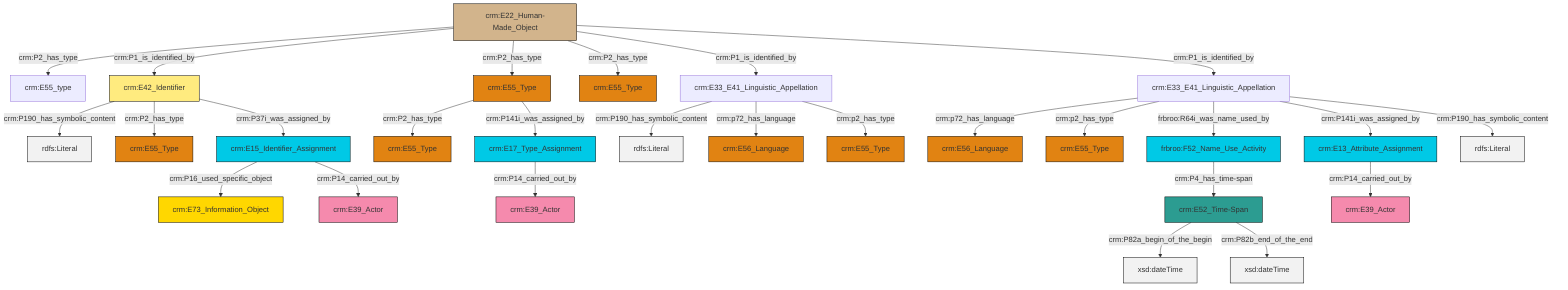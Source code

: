 graph TD
classDef Literal fill:#f2f2f2,stroke:#000000;
classDef CRM_Entity fill:#FFFFFF,stroke:#000000;
classDef Temporal_Entity fill:#00C9E6, stroke:#000000;
classDef Type fill:#E18312, stroke:#000000;
classDef Time-Span fill:#2C9C91, stroke:#000000;
classDef Appellation fill:#FFEB7F, stroke:#000000;
classDef Place fill:#008836, stroke:#000000;
classDef Persistent_Item fill:#B266B2, stroke:#000000;
classDef Conceptual_Object fill:#FFD700, stroke:#000000;
classDef Physical_Thing fill:#D2B48C, stroke:#000000;
classDef Actor fill:#f58aad, stroke:#000000;
classDef PC_Classes fill:#4ce600, stroke:#000000;
classDef Multi fill:#cccccc,stroke:#000000;

2["crm:E33_E41_Linguistic_Appellation"]:::Default -->|crm:P190_has_symbolic_content| 3[rdfs:Literal]:::Literal
4["crm:E33_E41_Linguistic_Appellation"]:::Default -->|crm:p72_has_language| 0["crm:E56_Language"]:::Type
5["crm:E52_Time-Span"]:::Time-Span -->|crm:P82a_begin_of_the_begin| 6[xsd:dateTime]:::Literal
7["crm:E22_Human-Made_Object"]:::Physical_Thing -->|crm:P2_has_type| 8["crm:E55_type"]:::Default
11["crm:E13_Attribute_Assignment"]:::Temporal_Entity -->|crm:P14_carried_out_by| 12["crm:E39_Actor"]:::Actor
13["crm:E15_Identifier_Assignment"]:::Temporal_Entity -->|crm:P16_used_specific_object| 14["crm:E73_Information_Object"]:::Conceptual_Object
7["crm:E22_Human-Made_Object"]:::Physical_Thing -->|crm:P1_is_identified_by| 17["crm:E42_Identifier"]:::Appellation
17["crm:E42_Identifier"]:::Appellation -->|crm:P190_has_symbolic_content| 19[rdfs:Literal]:::Literal
20["crm:E55_Type"]:::Type -->|crm:P2_has_type| 21["crm:E55_Type"]:::Type
5["crm:E52_Time-Span"]:::Time-Span -->|crm:P82b_end_of_the_end| 26[xsd:dateTime]:::Literal
9["crm:E17_Type_Assignment"]:::Temporal_Entity -->|crm:P14_carried_out_by| 28["crm:E39_Actor"]:::Actor
17["crm:E42_Identifier"]:::Appellation -->|crm:P2_has_type| 29["crm:E55_Type"]:::Type
2["crm:E33_E41_Linguistic_Appellation"]:::Default -->|crm:p72_has_language| 22["crm:E56_Language"]:::Type
7["crm:E22_Human-Made_Object"]:::Physical_Thing -->|crm:P2_has_type| 20["crm:E55_Type"]:::Type
20["crm:E55_Type"]:::Type -->|crm:P141i_was_assigned_by| 9["crm:E17_Type_Assignment"]:::Temporal_Entity
7["crm:E22_Human-Made_Object"]:::Physical_Thing -->|crm:P2_has_type| 30["crm:E55_Type"]:::Type
4["crm:E33_E41_Linguistic_Appellation"]:::Default -->|crm:p2_has_type| 40["crm:E55_Type"]:::Type
2["crm:E33_E41_Linguistic_Appellation"]:::Default -->|crm:p2_has_type| 35["crm:E55_Type"]:::Type
7["crm:E22_Human-Made_Object"]:::Physical_Thing -->|crm:P1_is_identified_by| 2["crm:E33_E41_Linguistic_Appellation"]:::Default
13["crm:E15_Identifier_Assignment"]:::Temporal_Entity -->|crm:P14_carried_out_by| 38["crm:E39_Actor"]:::Actor
17["crm:E42_Identifier"]:::Appellation -->|crm:P37i_was_assigned_by| 13["crm:E15_Identifier_Assignment"]:::Temporal_Entity
4["crm:E33_E41_Linguistic_Appellation"]:::Default -->|frbroo:R64i_was_name_used_by| 15["frbroo:F52_Name_Use_Activity"]:::Temporal_Entity
4["crm:E33_E41_Linguistic_Appellation"]:::Default -->|crm:P141i_was_assigned_by| 11["crm:E13_Attribute_Assignment"]:::Temporal_Entity
15["frbroo:F52_Name_Use_Activity"]:::Temporal_Entity -->|crm:P4_has_time-span| 5["crm:E52_Time-Span"]:::Time-Span
7["crm:E22_Human-Made_Object"]:::Physical_Thing -->|crm:P1_is_identified_by| 4["crm:E33_E41_Linguistic_Appellation"]:::Default
4["crm:E33_E41_Linguistic_Appellation"]:::Default -->|crm:P190_has_symbolic_content| 50[rdfs:Literal]:::Literal